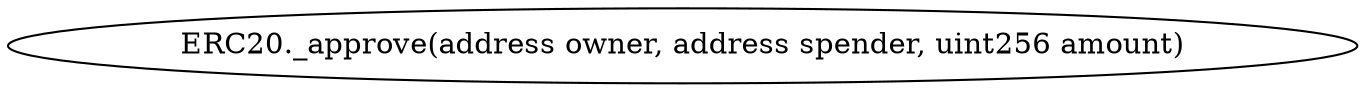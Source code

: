 digraph "" {
	graph [bb="0,0,543.39,36"];
	node [label="\N"];
	"ERC20._approve(address owner, address spender, uint256 amount)"	 [height=0.5,
		pos="271.7,18",
		width=7.5471];
}
